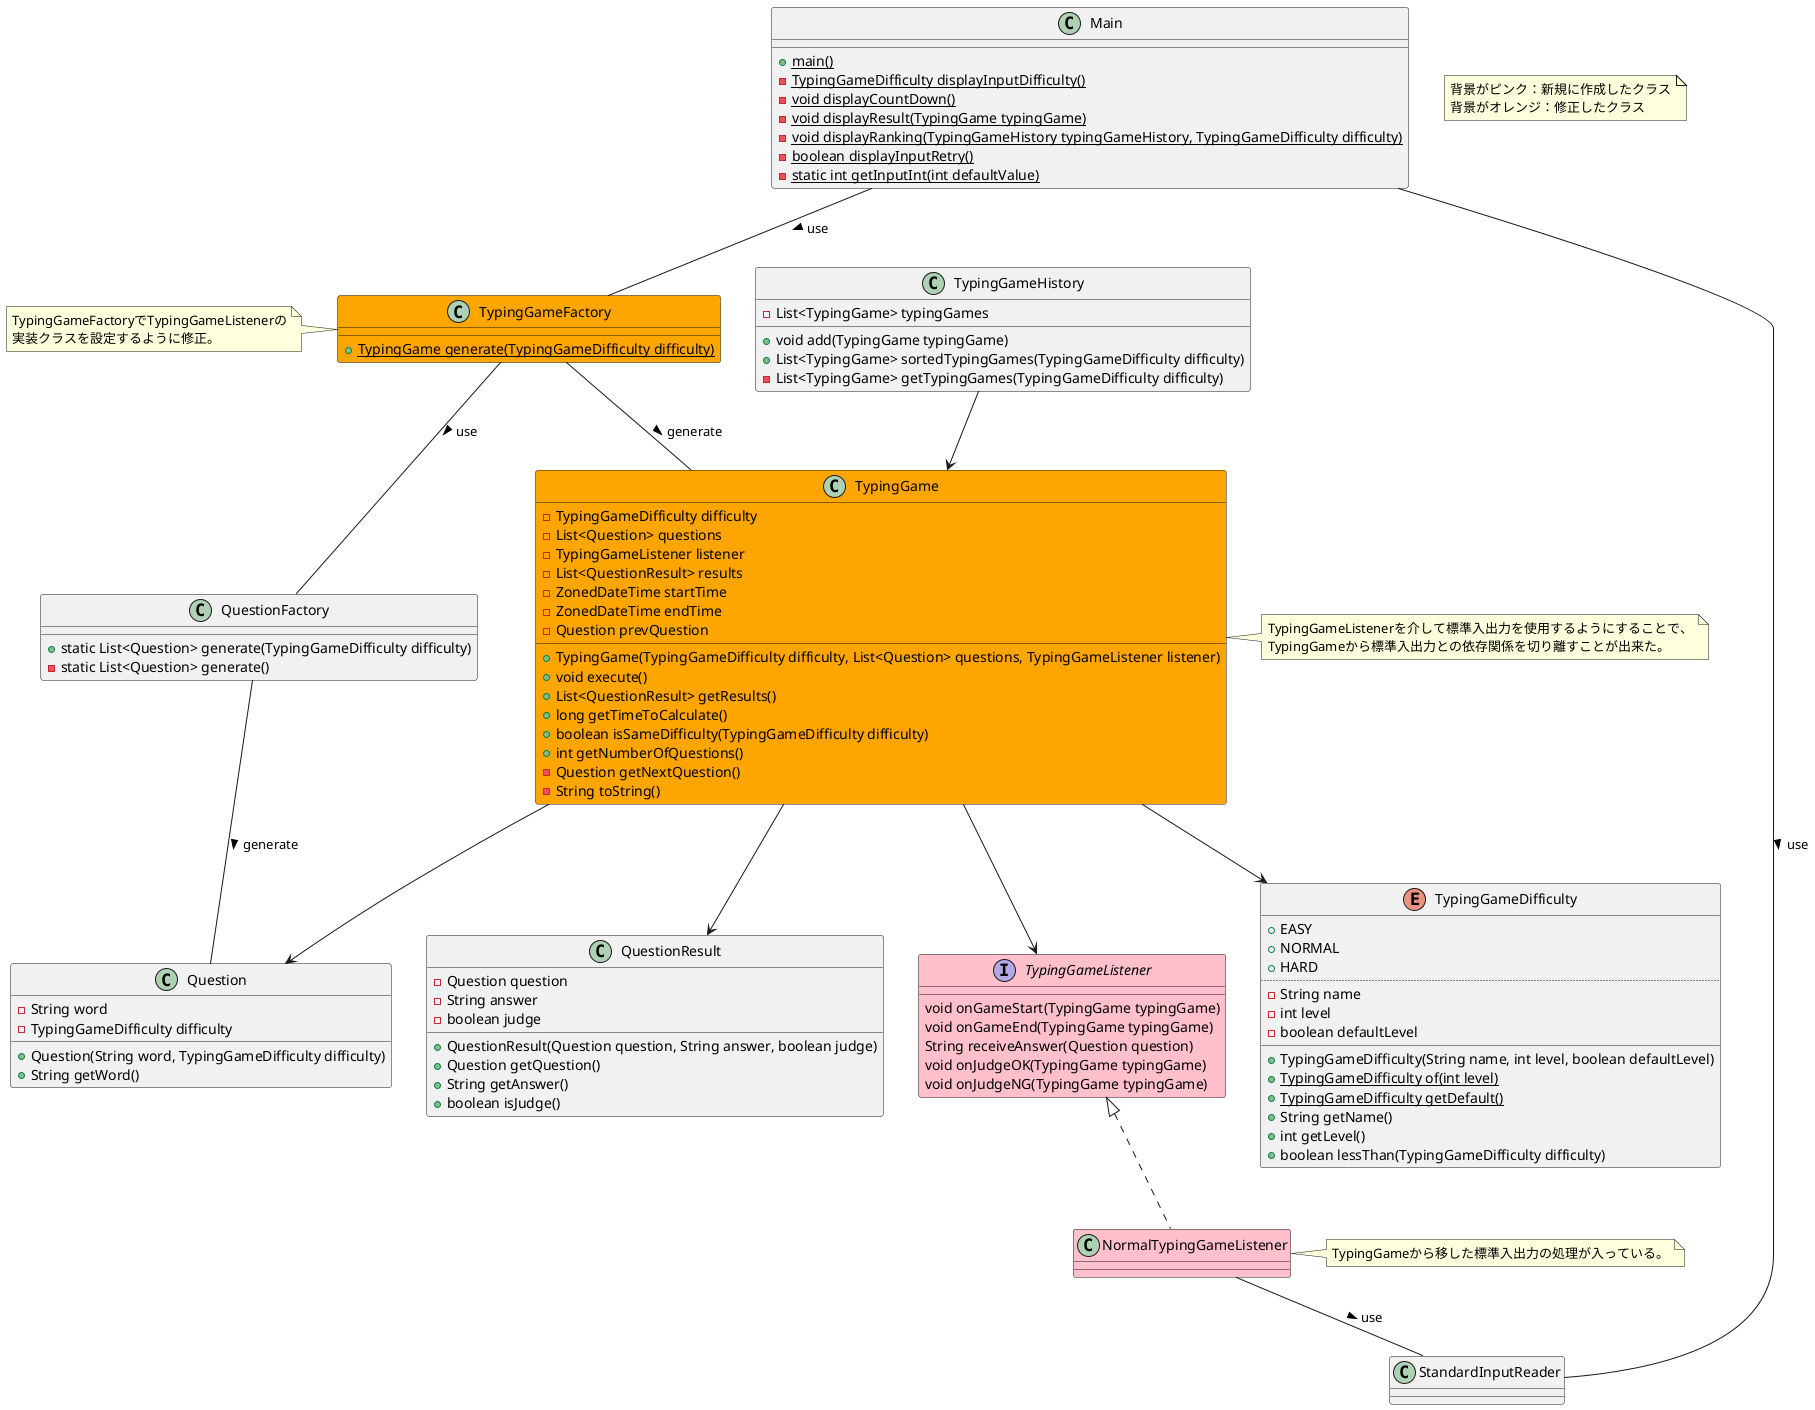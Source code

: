 @startuml 05_externalization_typinggame_standard_io

note as note_main
  背景がピンク：新規に作成したクラス
  背景がオレンジ：修正したクラス
end note

class Main {
  + {static} main()
  - {static} TypingGameDifficulty displayInputDifficulty()
  - {static} void displayCountDown()
  - {static} void displayResult(TypingGame typingGame)
  - {static} void displayRanking(TypingGameHistory typingGameHistory, TypingGameDifficulty difficulty)
  - {static} boolean displayInputRetry()
  - {static} static int getInputInt(int defaultValue)
}

class TypingGame #Orange {
  - TypingGameDifficulty difficulty
  - List<Question> questions
  - TypingGameListener listener
  - List<QuestionResult> results
  - ZonedDateTime startTime
  - ZonedDateTime endTime
  - Question prevQuestion
  + TypingGame(TypingGameDifficulty difficulty, List<Question> questions, TypingGameListener listener)
  + void execute()
  + List<QuestionResult> getResults()
  + long getTimeToCalculate()
  + boolean isSameDifficulty(TypingGameDifficulty difficulty)
  + int getNumberOfQuestions()
  - Question getNextQuestion()
  - String toString()
}
note right
  TypingGameListenerを介して標準入出力を使用するようにすることで、
  TypingGameから標準入出力との依存関係を切り離すことが出来た。
end note

interface TypingGameListener #Pink {
  void onGameStart(TypingGame typingGame)
  void onGameEnd(TypingGame typingGame)
  String receiveAnswer(Question question)
  void onJudgeOK(TypingGame typingGame)
  void onJudgeNG(TypingGame typingGame)
}

class NormalTypingGameListener #Pink implements TypingGameListener
note left of NormalTypingGameListener
  TypingGameから移した標準入出力の処理が入っている。
end note

enum TypingGameDifficulty {
  + EASY
  + NORMAL
  + HARD
  ..
  - String name
  - int level
  - boolean defaultLevel
  __
  + TypingGameDifficulty(String name, int level, boolean defaultLevel)
  + {static} TypingGameDifficulty of(int level)
  + {static} TypingGameDifficulty getDefault()
  + String getName()
  + int getLevel()
  + boolean lessThan(TypingGameDifficulty difficulty)
}

class TypingGameHistory {
  - List<TypingGame> typingGames
  + void add(TypingGame typingGame)
  + List<TypingGame> sortedTypingGames(TypingGameDifficulty difficulty)
  - List<TypingGame> getTypingGames(TypingGameDifficulty difficulty)
}

class TypingGameFactory #Orange {
  + {static} TypingGame generate(TypingGameDifficulty difficulty)
}
note left 
  TypingGameFactoryでTypingGameListenerの
  実装クラスを設定するように修正。
end note

class Question {
  - String word
  - TypingGameDifficulty difficulty
  + Question(String word, TypingGameDifficulty difficulty)
  + String getWord()
}

class QuestionResult {
  - Question question
  - String answer
  - boolean judge
  + QuestionResult(Question question, String answer, boolean judge)
  + Question getQuestion()
  + String getAnswer()
  + boolean isJudge()
}

class QuestionFactory {
  + static List<Question> generate(TypingGameDifficulty difficulty)
  - static List<Question> generate()
}

class StandardInputReader {}

Main -- TypingGameFactory : use >
Main -- StandardInputReader : use >

TypingGameFactory -- QuestionFactory : use >

TypingGameFactory -- TypingGame : generate >

QuestionFactory -- Question : generate >

TypingGameHistory --> TypingGame
TypingGame --> TypingGameDifficulty
TypingGame --> Question
TypingGame --> QuestionResult
TypingGame --> TypingGameListener

NormalTypingGameListener -- StandardInputReader : use >

@enduml
